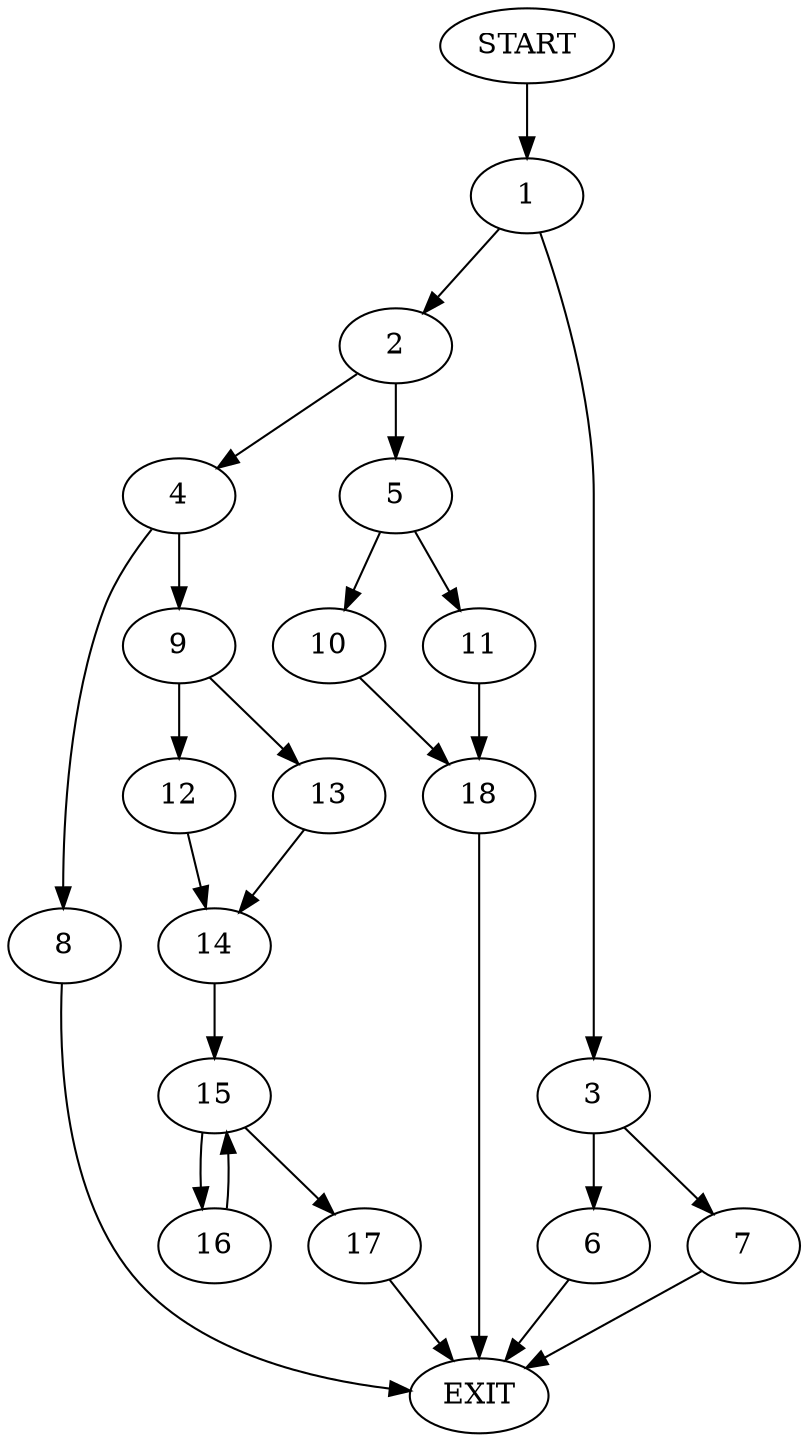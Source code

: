 digraph {
0 [label="START"]
19 [label="EXIT"]
0 -> 1
1 -> 2
1 -> 3
2 -> 4
2 -> 5
3 -> 6
3 -> 7
6 -> 19
7 -> 19
4 -> 8
4 -> 9
5 -> 10
5 -> 11
8 -> 19
9 -> 12
9 -> 13
13 -> 14
12 -> 14
14 -> 15
15 -> 16
15 -> 17
17 -> 19
16 -> 15
11 -> 18
10 -> 18
18 -> 19
}

